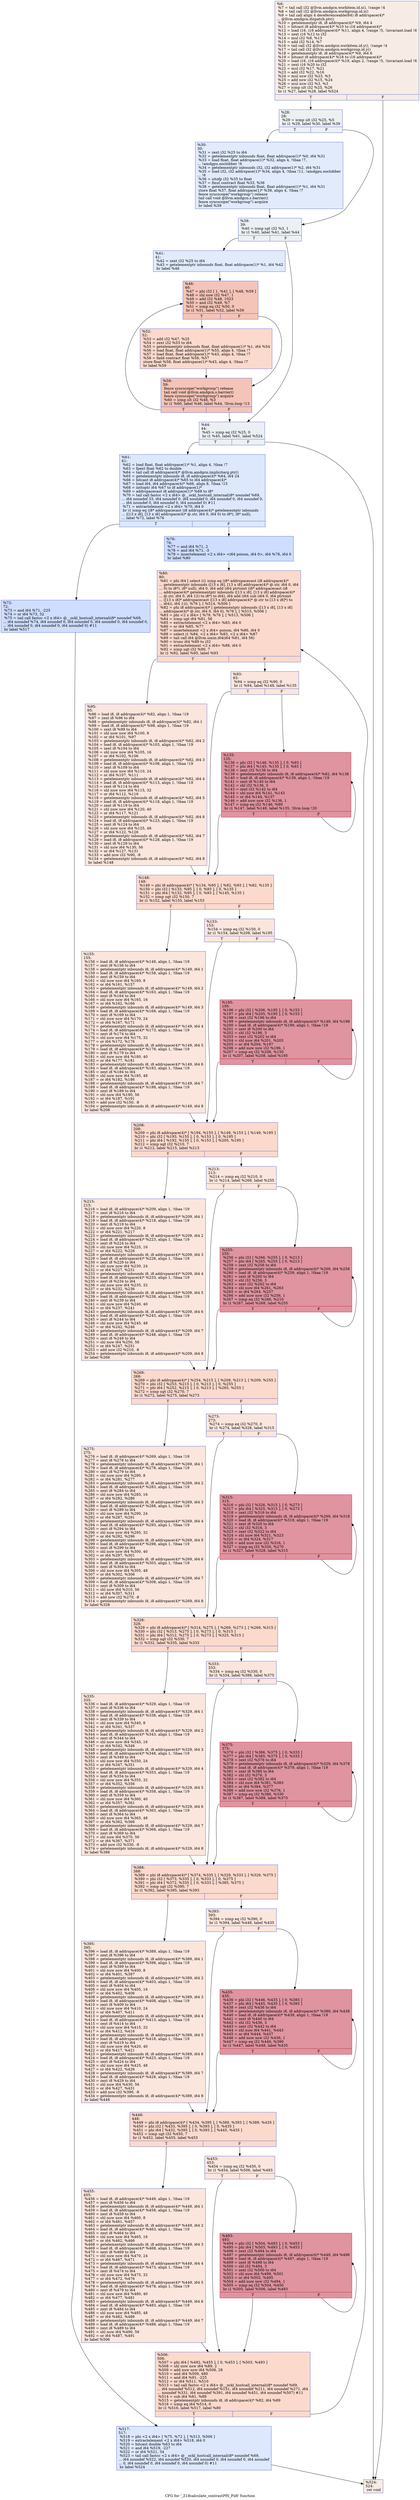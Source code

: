 digraph "CFG for '_Z18calculate_contrastPfS_Piifi' function" {
	label="CFG for '_Z18calculate_contrastPfS_Piifi' function";

	Node0x473a290 [shape=record,color="#3d50c3ff", style=filled, fillcolor="#ecd3c570",label="{%6:\l  %7 = tail call i32 @llvm.amdgcn.workitem.id.x(), !range !4\l  %8 = tail call i32 @llvm.amdgcn.workgroup.id.x()\l  %9 = tail call align 4 dereferenceable(64) i8 addrspace(4)*\l... @llvm.amdgcn.dispatch.ptr()\l  %10 = getelementptr i8, i8 addrspace(4)* %9, i64 4\l  %11 = bitcast i8 addrspace(4)* %10 to i16 addrspace(4)*\l  %12 = load i16, i16 addrspace(4)* %11, align 4, !range !5, !invariant.load !6\l  %13 = zext i16 %12 to i32\l  %14 = mul i32 %8, %13\l  %15 = add i32 %14, %7\l  %16 = tail call i32 @llvm.amdgcn.workitem.id.y(), !range !4\l  %17 = tail call i32 @llvm.amdgcn.workgroup.id.y()\l  %18 = getelementptr i8, i8 addrspace(4)* %9, i64 6\l  %19 = bitcast i8 addrspace(4)* %18 to i16 addrspace(4)*\l  %20 = load i16, i16 addrspace(4)* %19, align 2, !range !5, !invariant.load !6\l  %21 = zext i16 %20 to i32\l  %22 = mul i32 %17, %21\l  %23 = add i32 %22, %16\l  %24 = mul nsw i32 %23, %3\l  %25 = add nsw i32 %15, %24\l  %26 = mul nsw i32 %3, %3\l  %27 = icmp ult i32 %25, %26\l  br i1 %27, label %28, label %524\l|{<s0>T|<s1>F}}"];
	Node0x473a290:s0 -> Node0x473dd50;
	Node0x473a290:s1 -> Node0x473dde0;
	Node0x473dd50 [shape=record,color="#3d50c3ff", style=filled, fillcolor="#d6dce470",label="{%28:\l28:                                               \l  %29 = icmp ult i32 %25, %5\l  br i1 %29, label %30, label %39\l|{<s0>T|<s1>F}}"];
	Node0x473dd50:s0 -> Node0x473dfb0;
	Node0x473dd50:s1 -> Node0x473e000;
	Node0x473dfb0 [shape=record,color="#3d50c3ff", style=filled, fillcolor="#bbd1f870",label="{%30:\l30:                                               \l  %31 = zext i32 %25 to i64\l  %32 = getelementptr inbounds float, float addrspace(1)* %0, i64 %31\l  %33 = load float, float addrspace(1)* %32, align 4, !tbaa !7,\l... !amdgpu.noclobber !6\l  %34 = getelementptr inbounds i32, i32 addrspace(1)* %2, i64 %31\l  %35 = load i32, i32 addrspace(1)* %34, align 4, !tbaa !11, !amdgpu.noclobber\l... !6\l  %36 = sitofp i32 %35 to float\l  %37 = fmul contract float %33, %36\l  %38 = getelementptr inbounds float, float addrspace(1)* %1, i64 %31\l  store float %37, float addrspace(1)* %38, align 4, !tbaa !7\l  fence syncscope(\"workgroup\") release\l  tail call void @llvm.amdgcn.s.barrier()\l  fence syncscope(\"workgroup\") acquire\l  br label %39\l}"];
	Node0x473dfb0 -> Node0x473e000;
	Node0x473e000 [shape=record,color="#3d50c3ff", style=filled, fillcolor="#d6dce470",label="{%39:\l39:                                               \l  %40 = icmp sgt i32 %3, 1\l  br i1 %40, label %41, label %44\l|{<s0>T|<s1>F}}"];
	Node0x473e000:s0 -> Node0x473f400;
	Node0x473e000:s1 -> Node0x473f450;
	Node0x473f400 [shape=record,color="#3d50c3ff", style=filled, fillcolor="#bbd1f870",label="{%41:\l41:                                               \l  %42 = zext i32 %25 to i64\l  %43 = getelementptr inbounds float, float addrspace(1)* %1, i64 %42\l  br label %46\l}"];
	Node0x473f400 -> Node0x473f6a0;
	Node0x473f450 [shape=record,color="#3d50c3ff", style=filled, fillcolor="#d6dce470",label="{%44:\l44:                                               \l  %45 = icmp eq i32 %25, 0\l  br i1 %45, label %61, label %524\l|{<s0>T|<s1>F}}"];
	Node0x473f450:s0 -> Node0x473f820;
	Node0x473f450:s1 -> Node0x473dde0;
	Node0x473f6a0 [shape=record,color="#3d50c3ff", style=filled, fillcolor="#e97a5f70",label="{%46:\l46:                                               \l  %47 = phi i32 [ 1, %41 ], [ %48, %59 ]\l  %48 = shl nsw i32 %47, 1\l  %49 = add i32 %48, 1023\l  %50 = and i32 %49, %7\l  %51 = icmp eq i32 %50, 0\l  br i1 %51, label %52, label %59\l|{<s0>T|<s1>F}}"];
	Node0x473f6a0:s0 -> Node0x473fcd0;
	Node0x473f6a0:s1 -> Node0x473f950;
	Node0x473fcd0 [shape=record,color="#3d50c3ff", style=filled, fillcolor="#f7ac8e70",label="{%52:\l52:                                               \l  %53 = add i32 %47, %25\l  %54 = zext i32 %53 to i64\l  %55 = getelementptr inbounds float, float addrspace(1)* %1, i64 %54\l  %56 = load float, float addrspace(1)* %55, align 4, !tbaa !7\l  %57 = load float, float addrspace(1)* %43, align 4, !tbaa !7\l  %58 = fadd contract float %56, %57\l  store float %58, float addrspace(1)* %43, align 4, !tbaa !7\l  br label %59\l}"];
	Node0x473fcd0 -> Node0x473f950;
	Node0x473f950 [shape=record,color="#3d50c3ff", style=filled, fillcolor="#e97a5f70",label="{%59:\l59:                                               \l  fence syncscope(\"workgroup\") release\l  tail call void @llvm.amdgcn.s.barrier()\l  fence syncscope(\"workgroup\") acquire\l  %60 = icmp slt i32 %48, %3\l  br i1 %60, label %46, label %44, !llvm.loop !13\l|{<s0>T|<s1>F}}"];
	Node0x473f950:s0 -> Node0x473f6a0;
	Node0x473f950:s1 -> Node0x473f450;
	Node0x473f820 [shape=record,color="#3d50c3ff", style=filled, fillcolor="#b2ccfb70",label="{%61:\l61:                                               \l  %62 = load float, float addrspace(1)* %1, align 4, !tbaa !7\l  %63 = fpext float %62 to double\l  %64 = tail call i8 addrspace(4)* @llvm.amdgcn.implicitarg.ptr()\l  %65 = getelementptr inbounds i8, i8 addrspace(4)* %64, i64 24\l  %66 = bitcast i8 addrspace(4)* %65 to i64 addrspace(4)*\l  %67 = load i64, i64 addrspace(4)* %66, align 8, !tbaa !15\l  %68 = inttoptr i64 %67 to i8 addrspace(1)*\l  %69 = addrspacecast i8 addrspace(1)* %68 to i8*\l  %70 = tail call fastcc \<2 x i64\> @__ockl_hostcall_internal(i8* noundef %69,\l... i64 noundef 33, i64 noundef 0, i64 noundef 0, i64 noundef 0, i64 noundef 0,\l... i64 noundef 0, i64 noundef 0, i64 noundef 0) #11\l  %71 = extractelement \<2 x i64\> %70, i64 0\l  br i1 icmp eq (i8* addrspacecast (i8 addrspace(4)* getelementptr inbounds\l... ([13 x i8], [13 x i8] addrspace(4)* @.str, i64 0, i64 0) to i8*), i8* null),\l... label %72, label %76\l|{<s0>T|<s1>F}}"];
	Node0x473f820:s0 -> Node0x4741680;
	Node0x473f820:s1 -> Node0x4742070;
	Node0x4741680 [shape=record,color="#3d50c3ff", style=filled, fillcolor="#93b5fe70",label="{%72:\l72:                                               \l  %73 = and i64 %71, -225\l  %74 = or i64 %73, 32\l  %75 = tail call fastcc \<2 x i64\> @__ockl_hostcall_internal(i8* noundef %69,\l... i64 noundef %74, i64 noundef 0, i64 noundef 0, i64 noundef 0, i64 noundef 0,\l... i64 noundef 0, i64 noundef 0, i64 noundef 0) #11\l  br label %517\l}"];
	Node0x4741680 -> Node0x4742330;
	Node0x4742070 [shape=record,color="#3d50c3ff", style=filled, fillcolor="#93b5fe70",label="{%76:\l76:                                               \l  %77 = and i64 %71, 2\l  %78 = and i64 %71, -3\l  %79 = insertelement \<2 x i64\> \<i64 poison, i64 0\>, i64 %78, i64 0\l  br label %80\l}"];
	Node0x4742070 -> Node0x4742ed0;
	Node0x4742ed0 [shape=record,color="#3d50c3ff", style=filled, fillcolor="#f7ac8e70",label="{%80:\l80:                                               \l  %81 = phi i64 [ select (i1 icmp eq (i8* addrspacecast (i8 addrspace(4)*\l... getelementptr inbounds ([13 x i8], [13 x i8] addrspace(4)* @.str, i64 0, i64\l... 0) to i8*), i8* null), i64 0, i64 add (i64 ptrtoint (i8* addrspacecast (i8\l... addrspace(4)* getelementptr inbounds ([13 x i8], [13 x i8] addrspace(4)*\l... @.str, i64 0, i64 12) to i8*) to i64), i64 add (i64 sub (i64 0, i64 ptrtoint\l... ([13 x i8]* addrspacecast ([13 x i8] addrspace(4)* @.str to [13 x i8]*) to\l... i64)), i64 1))), %76 ], [ %514, %506 ]\l  %82 = phi i8 addrspace(4)* [ getelementptr inbounds ([13 x i8], [13 x i8]\l... addrspace(4)* @.str, i64 0, i64 0), %76 ], [ %515, %506 ]\l  %83 = phi \<2 x i64\> [ %79, %76 ], [ %513, %506 ]\l  %84 = icmp ugt i64 %81, 56\l  %85 = extractelement \<2 x i64\> %83, i64 0\l  %86 = or i64 %85, %77\l  %87 = insertelement \<2 x i64\> poison, i64 %86, i64 0\l  %88 = select i1 %84, \<2 x i64\> %83, \<2 x i64\> %87\l  %89 = tail call i64 @llvm.umin.i64(i64 %81, i64 56)\l  %90 = trunc i64 %89 to i32\l  %91 = extractelement \<2 x i64\> %88, i64 0\l  %92 = icmp ugt i32 %90, 7\l  br i1 %92, label %95, label %93\l|{<s0>T|<s1>F}}"];
	Node0x4742ed0:s0 -> Node0x4743e10;
	Node0x4742ed0:s1 -> Node0x4743ea0;
	Node0x4743ea0 [shape=record,color="#3d50c3ff", style=filled, fillcolor="#f3c7b170",label="{%93:\l93:                                               \l  %94 = icmp eq i32 %90, 0\l  br i1 %94, label %148, label %135\l|{<s0>T|<s1>F}}"];
	Node0x4743ea0:s0 -> Node0x4744070;
	Node0x4743ea0:s1 -> Node0x47440c0;
	Node0x4743e10 [shape=record,color="#3d50c3ff", style=filled, fillcolor="#f3c7b170",label="{%95:\l95:                                               \l  %96 = load i8, i8 addrspace(4)* %82, align 1, !tbaa !19\l  %97 = zext i8 %96 to i64\l  %98 = getelementptr inbounds i8, i8 addrspace(4)* %82, i64 1\l  %99 = load i8, i8 addrspace(4)* %98, align 1, !tbaa !19\l  %100 = zext i8 %99 to i64\l  %101 = shl nuw nsw i64 %100, 8\l  %102 = or i64 %101, %97\l  %103 = getelementptr inbounds i8, i8 addrspace(4)* %82, i64 2\l  %104 = load i8, i8 addrspace(4)* %103, align 1, !tbaa !19\l  %105 = zext i8 %104 to i64\l  %106 = shl nuw nsw i64 %105, 16\l  %107 = or i64 %102, %106\l  %108 = getelementptr inbounds i8, i8 addrspace(4)* %82, i64 3\l  %109 = load i8, i8 addrspace(4)* %108, align 1, !tbaa !19\l  %110 = zext i8 %109 to i64\l  %111 = shl nuw nsw i64 %110, 24\l  %112 = or i64 %107, %111\l  %113 = getelementptr inbounds i8, i8 addrspace(4)* %82, i64 4\l  %114 = load i8, i8 addrspace(4)* %113, align 1, !tbaa !19\l  %115 = zext i8 %114 to i64\l  %116 = shl nuw nsw i64 %115, 32\l  %117 = or i64 %112, %116\l  %118 = getelementptr inbounds i8, i8 addrspace(4)* %82, i64 5\l  %119 = load i8, i8 addrspace(4)* %118, align 1, !tbaa !19\l  %120 = zext i8 %119 to i64\l  %121 = shl nuw nsw i64 %120, 40\l  %122 = or i64 %117, %121\l  %123 = getelementptr inbounds i8, i8 addrspace(4)* %82, i64 6\l  %124 = load i8, i8 addrspace(4)* %123, align 1, !tbaa !19\l  %125 = zext i8 %124 to i64\l  %126 = shl nuw nsw i64 %125, 48\l  %127 = or i64 %122, %126\l  %128 = getelementptr inbounds i8, i8 addrspace(4)* %82, i64 7\l  %129 = load i8, i8 addrspace(4)* %128, align 1, !tbaa !19\l  %130 = zext i8 %129 to i64\l  %131 = shl nuw i64 %130, 56\l  %132 = or i64 %127, %131\l  %133 = add nsw i32 %90, -8\l  %134 = getelementptr inbounds i8, i8 addrspace(4)* %82, i64 8\l  br label %148\l}"];
	Node0x4743e10 -> Node0x4744070;
	Node0x47440c0 [shape=record,color="#b70d28ff", style=filled, fillcolor="#b70d2870",label="{%135:\l135:                                              \l  %136 = phi i32 [ %146, %135 ], [ 0, %93 ]\l  %137 = phi i64 [ %145, %135 ], [ 0, %93 ]\l  %138 = zext i32 %136 to i64\l  %139 = getelementptr inbounds i8, i8 addrspace(4)* %82, i64 %138\l  %140 = load i8, i8 addrspace(4)* %139, align 1, !tbaa !19\l  %141 = zext i8 %140 to i64\l  %142 = shl i32 %136, 3\l  %143 = zext i32 %142 to i64\l  %144 = shl nuw i64 %141, %143\l  %145 = or i64 %144, %137\l  %146 = add nuw nsw i32 %136, 1\l  %147 = icmp eq i32 %146, %90\l  br i1 %147, label %148, label %135, !llvm.loop !20\l|{<s0>T|<s1>F}}"];
	Node0x47440c0:s0 -> Node0x4744070;
	Node0x47440c0:s1 -> Node0x47440c0;
	Node0x4744070 [shape=record,color="#3d50c3ff", style=filled, fillcolor="#f7ac8e70",label="{%148:\l148:                                              \l  %149 = phi i8 addrspace(4)* [ %134, %95 ], [ %82, %93 ], [ %82, %135 ]\l  %150 = phi i32 [ %133, %95 ], [ 0, %93 ], [ 0, %135 ]\l  %151 = phi i64 [ %132, %95 ], [ 0, %93 ], [ %145, %135 ]\l  %152 = icmp ugt i32 %150, 7\l  br i1 %152, label %155, label %153\l|{<s0>T|<s1>F}}"];
	Node0x4744070:s0 -> Node0x4746f40;
	Node0x4744070:s1 -> Node0x4746f90;
	Node0x4746f90 [shape=record,color="#3d50c3ff", style=filled, fillcolor="#f3c7b170",label="{%153:\l153:                                              \l  %154 = icmp eq i32 %150, 0\l  br i1 %154, label %208, label %195\l|{<s0>T|<s1>F}}"];
	Node0x4746f90:s0 -> Node0x4747120;
	Node0x4746f90:s1 -> Node0x4747170;
	Node0x4746f40 [shape=record,color="#3d50c3ff", style=filled, fillcolor="#f3c7b170",label="{%155:\l155:                                              \l  %156 = load i8, i8 addrspace(4)* %149, align 1, !tbaa !19\l  %157 = zext i8 %156 to i64\l  %158 = getelementptr inbounds i8, i8 addrspace(4)* %149, i64 1\l  %159 = load i8, i8 addrspace(4)* %158, align 1, !tbaa !19\l  %160 = zext i8 %159 to i64\l  %161 = shl nuw nsw i64 %160, 8\l  %162 = or i64 %161, %157\l  %163 = getelementptr inbounds i8, i8 addrspace(4)* %149, i64 2\l  %164 = load i8, i8 addrspace(4)* %163, align 1, !tbaa !19\l  %165 = zext i8 %164 to i64\l  %166 = shl nuw nsw i64 %165, 16\l  %167 = or i64 %162, %166\l  %168 = getelementptr inbounds i8, i8 addrspace(4)* %149, i64 3\l  %169 = load i8, i8 addrspace(4)* %168, align 1, !tbaa !19\l  %170 = zext i8 %169 to i64\l  %171 = shl nuw nsw i64 %170, 24\l  %172 = or i64 %167, %171\l  %173 = getelementptr inbounds i8, i8 addrspace(4)* %149, i64 4\l  %174 = load i8, i8 addrspace(4)* %173, align 1, !tbaa !19\l  %175 = zext i8 %174 to i64\l  %176 = shl nuw nsw i64 %175, 32\l  %177 = or i64 %172, %176\l  %178 = getelementptr inbounds i8, i8 addrspace(4)* %149, i64 5\l  %179 = load i8, i8 addrspace(4)* %178, align 1, !tbaa !19\l  %180 = zext i8 %179 to i64\l  %181 = shl nuw nsw i64 %180, 40\l  %182 = or i64 %177, %181\l  %183 = getelementptr inbounds i8, i8 addrspace(4)* %149, i64 6\l  %184 = load i8, i8 addrspace(4)* %183, align 1, !tbaa !19\l  %185 = zext i8 %184 to i64\l  %186 = shl nuw nsw i64 %185, 48\l  %187 = or i64 %182, %186\l  %188 = getelementptr inbounds i8, i8 addrspace(4)* %149, i64 7\l  %189 = load i8, i8 addrspace(4)* %188, align 1, !tbaa !19\l  %190 = zext i8 %189 to i64\l  %191 = shl nuw i64 %190, 56\l  %192 = or i64 %187, %191\l  %193 = add nsw i32 %150, -8\l  %194 = getelementptr inbounds i8, i8 addrspace(4)* %149, i64 8\l  br label %208\l}"];
	Node0x4746f40 -> Node0x4747120;
	Node0x4747170 [shape=record,color="#b70d28ff", style=filled, fillcolor="#b70d2870",label="{%195:\l195:                                              \l  %196 = phi i32 [ %206, %195 ], [ 0, %153 ]\l  %197 = phi i64 [ %205, %195 ], [ 0, %153 ]\l  %198 = zext i32 %196 to i64\l  %199 = getelementptr inbounds i8, i8 addrspace(4)* %149, i64 %198\l  %200 = load i8, i8 addrspace(4)* %199, align 1, !tbaa !19\l  %201 = zext i8 %200 to i64\l  %202 = shl i32 %196, 3\l  %203 = zext i32 %202 to i64\l  %204 = shl nuw i64 %201, %203\l  %205 = or i64 %204, %197\l  %206 = add nuw nsw i32 %196, 1\l  %207 = icmp eq i32 %206, %150\l  br i1 %207, label %208, label %195\l|{<s0>T|<s1>F}}"];
	Node0x4747170:s0 -> Node0x4747120;
	Node0x4747170:s1 -> Node0x4747170;
	Node0x4747120 [shape=record,color="#3d50c3ff", style=filled, fillcolor="#f7ac8e70",label="{%208:\l208:                                              \l  %209 = phi i8 addrspace(4)* [ %194, %155 ], [ %149, %153 ], [ %149, %195 ]\l  %210 = phi i32 [ %193, %155 ], [ 0, %153 ], [ 0, %195 ]\l  %211 = phi i64 [ %192, %155 ], [ 0, %153 ], [ %205, %195 ]\l  %212 = icmp ugt i32 %210, 7\l  br i1 %212, label %215, label %213\l|{<s0>T|<s1>F}}"];
	Node0x4747120:s0 -> Node0x4749230;
	Node0x4747120:s1 -> Node0x4749280;
	Node0x4749280 [shape=record,color="#3d50c3ff", style=filled, fillcolor="#f3c7b170",label="{%213:\l213:                                              \l  %214 = icmp eq i32 %210, 0\l  br i1 %214, label %268, label %255\l|{<s0>T|<s1>F}}"];
	Node0x4749280:s0 -> Node0x4749410;
	Node0x4749280:s1 -> Node0x4749460;
	Node0x4749230 [shape=record,color="#3d50c3ff", style=filled, fillcolor="#f3c7b170",label="{%215:\l215:                                              \l  %216 = load i8, i8 addrspace(4)* %209, align 1, !tbaa !19\l  %217 = zext i8 %216 to i64\l  %218 = getelementptr inbounds i8, i8 addrspace(4)* %209, i64 1\l  %219 = load i8, i8 addrspace(4)* %218, align 1, !tbaa !19\l  %220 = zext i8 %219 to i64\l  %221 = shl nuw nsw i64 %220, 8\l  %222 = or i64 %221, %217\l  %223 = getelementptr inbounds i8, i8 addrspace(4)* %209, i64 2\l  %224 = load i8, i8 addrspace(4)* %223, align 1, !tbaa !19\l  %225 = zext i8 %224 to i64\l  %226 = shl nuw nsw i64 %225, 16\l  %227 = or i64 %222, %226\l  %228 = getelementptr inbounds i8, i8 addrspace(4)* %209, i64 3\l  %229 = load i8, i8 addrspace(4)* %228, align 1, !tbaa !19\l  %230 = zext i8 %229 to i64\l  %231 = shl nuw nsw i64 %230, 24\l  %232 = or i64 %227, %231\l  %233 = getelementptr inbounds i8, i8 addrspace(4)* %209, i64 4\l  %234 = load i8, i8 addrspace(4)* %233, align 1, !tbaa !19\l  %235 = zext i8 %234 to i64\l  %236 = shl nuw nsw i64 %235, 32\l  %237 = or i64 %232, %236\l  %238 = getelementptr inbounds i8, i8 addrspace(4)* %209, i64 5\l  %239 = load i8, i8 addrspace(4)* %238, align 1, !tbaa !19\l  %240 = zext i8 %239 to i64\l  %241 = shl nuw nsw i64 %240, 40\l  %242 = or i64 %237, %241\l  %243 = getelementptr inbounds i8, i8 addrspace(4)* %209, i64 6\l  %244 = load i8, i8 addrspace(4)* %243, align 1, !tbaa !19\l  %245 = zext i8 %244 to i64\l  %246 = shl nuw nsw i64 %245, 48\l  %247 = or i64 %242, %246\l  %248 = getelementptr inbounds i8, i8 addrspace(4)* %209, i64 7\l  %249 = load i8, i8 addrspace(4)* %248, align 1, !tbaa !19\l  %250 = zext i8 %249 to i64\l  %251 = shl nuw i64 %250, 56\l  %252 = or i64 %247, %251\l  %253 = add nsw i32 %210, -8\l  %254 = getelementptr inbounds i8, i8 addrspace(4)* %209, i64 8\l  br label %268\l}"];
	Node0x4749230 -> Node0x4749410;
	Node0x4749460 [shape=record,color="#b70d28ff", style=filled, fillcolor="#b70d2870",label="{%255:\l255:                                              \l  %256 = phi i32 [ %266, %255 ], [ 0, %213 ]\l  %257 = phi i64 [ %265, %255 ], [ 0, %213 ]\l  %258 = zext i32 %256 to i64\l  %259 = getelementptr inbounds i8, i8 addrspace(4)* %209, i64 %258\l  %260 = load i8, i8 addrspace(4)* %259, align 1, !tbaa !19\l  %261 = zext i8 %260 to i64\l  %262 = shl i32 %256, 3\l  %263 = zext i32 %262 to i64\l  %264 = shl nuw i64 %261, %263\l  %265 = or i64 %264, %257\l  %266 = add nuw nsw i32 %256, 1\l  %267 = icmp eq i32 %266, %210\l  br i1 %267, label %268, label %255\l|{<s0>T|<s1>F}}"];
	Node0x4749460:s0 -> Node0x4749410;
	Node0x4749460:s1 -> Node0x4749460;
	Node0x4749410 [shape=record,color="#3d50c3ff", style=filled, fillcolor="#f7ac8e70",label="{%268:\l268:                                              \l  %269 = phi i8 addrspace(4)* [ %254, %215 ], [ %209, %213 ], [ %209, %255 ]\l  %270 = phi i32 [ %253, %215 ], [ 0, %213 ], [ 0, %255 ]\l  %271 = phi i64 [ %252, %215 ], [ 0, %213 ], [ %265, %255 ]\l  %272 = icmp ugt i32 %270, 7\l  br i1 %272, label %275, label %273\l|{<s0>T|<s1>F}}"];
	Node0x4749410:s0 -> Node0x474bc90;
	Node0x4749410:s1 -> Node0x474bce0;
	Node0x474bce0 [shape=record,color="#3d50c3ff", style=filled, fillcolor="#f3c7b170",label="{%273:\l273:                                              \l  %274 = icmp eq i32 %270, 0\l  br i1 %274, label %328, label %315\l|{<s0>T|<s1>F}}"];
	Node0x474bce0:s0 -> Node0x474be70;
	Node0x474bce0:s1 -> Node0x474bec0;
	Node0x474bc90 [shape=record,color="#3d50c3ff", style=filled, fillcolor="#f3c7b170",label="{%275:\l275:                                              \l  %276 = load i8, i8 addrspace(4)* %269, align 1, !tbaa !19\l  %277 = zext i8 %276 to i64\l  %278 = getelementptr inbounds i8, i8 addrspace(4)* %269, i64 1\l  %279 = load i8, i8 addrspace(4)* %278, align 1, !tbaa !19\l  %280 = zext i8 %279 to i64\l  %281 = shl nuw nsw i64 %280, 8\l  %282 = or i64 %281, %277\l  %283 = getelementptr inbounds i8, i8 addrspace(4)* %269, i64 2\l  %284 = load i8, i8 addrspace(4)* %283, align 1, !tbaa !19\l  %285 = zext i8 %284 to i64\l  %286 = shl nuw nsw i64 %285, 16\l  %287 = or i64 %282, %286\l  %288 = getelementptr inbounds i8, i8 addrspace(4)* %269, i64 3\l  %289 = load i8, i8 addrspace(4)* %288, align 1, !tbaa !19\l  %290 = zext i8 %289 to i64\l  %291 = shl nuw nsw i64 %290, 24\l  %292 = or i64 %287, %291\l  %293 = getelementptr inbounds i8, i8 addrspace(4)* %269, i64 4\l  %294 = load i8, i8 addrspace(4)* %293, align 1, !tbaa !19\l  %295 = zext i8 %294 to i64\l  %296 = shl nuw nsw i64 %295, 32\l  %297 = or i64 %292, %296\l  %298 = getelementptr inbounds i8, i8 addrspace(4)* %269, i64 5\l  %299 = load i8, i8 addrspace(4)* %298, align 1, !tbaa !19\l  %300 = zext i8 %299 to i64\l  %301 = shl nuw nsw i64 %300, 40\l  %302 = or i64 %297, %301\l  %303 = getelementptr inbounds i8, i8 addrspace(4)* %269, i64 6\l  %304 = load i8, i8 addrspace(4)* %303, align 1, !tbaa !19\l  %305 = zext i8 %304 to i64\l  %306 = shl nuw nsw i64 %305, 48\l  %307 = or i64 %302, %306\l  %308 = getelementptr inbounds i8, i8 addrspace(4)* %269, i64 7\l  %309 = load i8, i8 addrspace(4)* %308, align 1, !tbaa !19\l  %310 = zext i8 %309 to i64\l  %311 = shl nuw i64 %310, 56\l  %312 = or i64 %307, %311\l  %313 = add nsw i32 %270, -8\l  %314 = getelementptr inbounds i8, i8 addrspace(4)* %269, i64 8\l  br label %328\l}"];
	Node0x474bc90 -> Node0x474be70;
	Node0x474bec0 [shape=record,color="#b70d28ff", style=filled, fillcolor="#b70d2870",label="{%315:\l315:                                              \l  %316 = phi i32 [ %326, %315 ], [ 0, %273 ]\l  %317 = phi i64 [ %325, %315 ], [ 0, %273 ]\l  %318 = zext i32 %316 to i64\l  %319 = getelementptr inbounds i8, i8 addrspace(4)* %269, i64 %318\l  %320 = load i8, i8 addrspace(4)* %319, align 1, !tbaa !19\l  %321 = zext i8 %320 to i64\l  %322 = shl i32 %316, 3\l  %323 = zext i32 %322 to i64\l  %324 = shl nuw i64 %321, %323\l  %325 = or i64 %324, %317\l  %326 = add nuw nsw i32 %316, 1\l  %327 = icmp eq i32 %326, %270\l  br i1 %327, label %328, label %315\l|{<s0>T|<s1>F}}"];
	Node0x474bec0:s0 -> Node0x474be70;
	Node0x474bec0:s1 -> Node0x474bec0;
	Node0x474be70 [shape=record,color="#3d50c3ff", style=filled, fillcolor="#f7ac8e70",label="{%328:\l328:                                              \l  %329 = phi i8 addrspace(4)* [ %314, %275 ], [ %269, %273 ], [ %269, %315 ]\l  %330 = phi i32 [ %313, %275 ], [ 0, %273 ], [ 0, %315 ]\l  %331 = phi i64 [ %312, %275 ], [ 0, %273 ], [ %325, %315 ]\l  %332 = icmp ugt i32 %330, 7\l  br i1 %332, label %335, label %333\l|{<s0>T|<s1>F}}"];
	Node0x474be70:s0 -> Node0x474e8f0;
	Node0x474be70:s1 -> Node0x474e940;
	Node0x474e940 [shape=record,color="#3d50c3ff", style=filled, fillcolor="#f3c7b170",label="{%333:\l333:                                              \l  %334 = icmp eq i32 %330, 0\l  br i1 %334, label %388, label %375\l|{<s0>T|<s1>F}}"];
	Node0x474e940:s0 -> Node0x474ead0;
	Node0x474e940:s1 -> Node0x474eb20;
	Node0x474e8f0 [shape=record,color="#3d50c3ff", style=filled, fillcolor="#f3c7b170",label="{%335:\l335:                                              \l  %336 = load i8, i8 addrspace(4)* %329, align 1, !tbaa !19\l  %337 = zext i8 %336 to i64\l  %338 = getelementptr inbounds i8, i8 addrspace(4)* %329, i64 1\l  %339 = load i8, i8 addrspace(4)* %338, align 1, !tbaa !19\l  %340 = zext i8 %339 to i64\l  %341 = shl nuw nsw i64 %340, 8\l  %342 = or i64 %341, %337\l  %343 = getelementptr inbounds i8, i8 addrspace(4)* %329, i64 2\l  %344 = load i8, i8 addrspace(4)* %343, align 1, !tbaa !19\l  %345 = zext i8 %344 to i64\l  %346 = shl nuw nsw i64 %345, 16\l  %347 = or i64 %342, %346\l  %348 = getelementptr inbounds i8, i8 addrspace(4)* %329, i64 3\l  %349 = load i8, i8 addrspace(4)* %348, align 1, !tbaa !19\l  %350 = zext i8 %349 to i64\l  %351 = shl nuw nsw i64 %350, 24\l  %352 = or i64 %347, %351\l  %353 = getelementptr inbounds i8, i8 addrspace(4)* %329, i64 4\l  %354 = load i8, i8 addrspace(4)* %353, align 1, !tbaa !19\l  %355 = zext i8 %354 to i64\l  %356 = shl nuw nsw i64 %355, 32\l  %357 = or i64 %352, %356\l  %358 = getelementptr inbounds i8, i8 addrspace(4)* %329, i64 5\l  %359 = load i8, i8 addrspace(4)* %358, align 1, !tbaa !19\l  %360 = zext i8 %359 to i64\l  %361 = shl nuw nsw i64 %360, 40\l  %362 = or i64 %357, %361\l  %363 = getelementptr inbounds i8, i8 addrspace(4)* %329, i64 6\l  %364 = load i8, i8 addrspace(4)* %363, align 1, !tbaa !19\l  %365 = zext i8 %364 to i64\l  %366 = shl nuw nsw i64 %365, 48\l  %367 = or i64 %362, %366\l  %368 = getelementptr inbounds i8, i8 addrspace(4)* %329, i64 7\l  %369 = load i8, i8 addrspace(4)* %368, align 1, !tbaa !19\l  %370 = zext i8 %369 to i64\l  %371 = shl nuw i64 %370, 56\l  %372 = or i64 %367, %371\l  %373 = add nsw i32 %330, -8\l  %374 = getelementptr inbounds i8, i8 addrspace(4)* %329, i64 8\l  br label %388\l}"];
	Node0x474e8f0 -> Node0x474ead0;
	Node0x474eb20 [shape=record,color="#b70d28ff", style=filled, fillcolor="#b70d2870",label="{%375:\l375:                                              \l  %376 = phi i32 [ %386, %375 ], [ 0, %333 ]\l  %377 = phi i64 [ %385, %375 ], [ 0, %333 ]\l  %378 = zext i32 %376 to i64\l  %379 = getelementptr inbounds i8, i8 addrspace(4)* %329, i64 %378\l  %380 = load i8, i8 addrspace(4)* %379, align 1, !tbaa !19\l  %381 = zext i8 %380 to i64\l  %382 = shl i32 %376, 3\l  %383 = zext i32 %382 to i64\l  %384 = shl nuw i64 %381, %383\l  %385 = or i64 %384, %377\l  %386 = add nuw nsw i32 %376, 1\l  %387 = icmp eq i32 %386, %330\l  br i1 %387, label %388, label %375\l|{<s0>T|<s1>F}}"];
	Node0x474eb20:s0 -> Node0x474ead0;
	Node0x474eb20:s1 -> Node0x474eb20;
	Node0x474ead0 [shape=record,color="#3d50c3ff", style=filled, fillcolor="#f7ac8e70",label="{%388:\l388:                                              \l  %389 = phi i8 addrspace(4)* [ %374, %335 ], [ %329, %333 ], [ %329, %375 ]\l  %390 = phi i32 [ %373, %335 ], [ 0, %333 ], [ 0, %375 ]\l  %391 = phi i64 [ %372, %335 ], [ 0, %333 ], [ %385, %375 ]\l  %392 = icmp ugt i32 %390, 7\l  br i1 %392, label %395, label %393\l|{<s0>T|<s1>F}}"];
	Node0x474ead0:s0 -> Node0x4750b50;
	Node0x474ead0:s1 -> Node0x4750ba0;
	Node0x4750ba0 [shape=record,color="#3d50c3ff", style=filled, fillcolor="#f3c7b170",label="{%393:\l393:                                              \l  %394 = icmp eq i32 %390, 0\l  br i1 %394, label %448, label %435\l|{<s0>T|<s1>F}}"];
	Node0x4750ba0:s0 -> Node0x4750d30;
	Node0x4750ba0:s1 -> Node0x4750d80;
	Node0x4750b50 [shape=record,color="#3d50c3ff", style=filled, fillcolor="#f3c7b170",label="{%395:\l395:                                              \l  %396 = load i8, i8 addrspace(4)* %389, align 1, !tbaa !19\l  %397 = zext i8 %396 to i64\l  %398 = getelementptr inbounds i8, i8 addrspace(4)* %389, i64 1\l  %399 = load i8, i8 addrspace(4)* %398, align 1, !tbaa !19\l  %400 = zext i8 %399 to i64\l  %401 = shl nuw nsw i64 %400, 8\l  %402 = or i64 %401, %397\l  %403 = getelementptr inbounds i8, i8 addrspace(4)* %389, i64 2\l  %404 = load i8, i8 addrspace(4)* %403, align 1, !tbaa !19\l  %405 = zext i8 %404 to i64\l  %406 = shl nuw nsw i64 %405, 16\l  %407 = or i64 %402, %406\l  %408 = getelementptr inbounds i8, i8 addrspace(4)* %389, i64 3\l  %409 = load i8, i8 addrspace(4)* %408, align 1, !tbaa !19\l  %410 = zext i8 %409 to i64\l  %411 = shl nuw nsw i64 %410, 24\l  %412 = or i64 %407, %411\l  %413 = getelementptr inbounds i8, i8 addrspace(4)* %389, i64 4\l  %414 = load i8, i8 addrspace(4)* %413, align 1, !tbaa !19\l  %415 = zext i8 %414 to i64\l  %416 = shl nuw nsw i64 %415, 32\l  %417 = or i64 %412, %416\l  %418 = getelementptr inbounds i8, i8 addrspace(4)* %389, i64 5\l  %419 = load i8, i8 addrspace(4)* %418, align 1, !tbaa !19\l  %420 = zext i8 %419 to i64\l  %421 = shl nuw nsw i64 %420, 40\l  %422 = or i64 %417, %421\l  %423 = getelementptr inbounds i8, i8 addrspace(4)* %389, i64 6\l  %424 = load i8, i8 addrspace(4)* %423, align 1, !tbaa !19\l  %425 = zext i8 %424 to i64\l  %426 = shl nuw nsw i64 %425, 48\l  %427 = or i64 %422, %426\l  %428 = getelementptr inbounds i8, i8 addrspace(4)* %389, i64 7\l  %429 = load i8, i8 addrspace(4)* %428, align 1, !tbaa !19\l  %430 = zext i8 %429 to i64\l  %431 = shl nuw i64 %430, 56\l  %432 = or i64 %427, %431\l  %433 = add nsw i32 %390, -8\l  %434 = getelementptr inbounds i8, i8 addrspace(4)* %389, i64 8\l  br label %448\l}"];
	Node0x4750b50 -> Node0x4750d30;
	Node0x4750d80 [shape=record,color="#b70d28ff", style=filled, fillcolor="#b70d2870",label="{%435:\l435:                                              \l  %436 = phi i32 [ %446, %435 ], [ 0, %393 ]\l  %437 = phi i64 [ %445, %435 ], [ 0, %393 ]\l  %438 = zext i32 %436 to i64\l  %439 = getelementptr inbounds i8, i8 addrspace(4)* %389, i64 %438\l  %440 = load i8, i8 addrspace(4)* %439, align 1, !tbaa !19\l  %441 = zext i8 %440 to i64\l  %442 = shl i32 %436, 3\l  %443 = zext i32 %442 to i64\l  %444 = shl nuw i64 %441, %443\l  %445 = or i64 %444, %437\l  %446 = add nuw nsw i32 %436, 1\l  %447 = icmp eq i32 %446, %390\l  br i1 %447, label %448, label %435\l|{<s0>T|<s1>F}}"];
	Node0x4750d80:s0 -> Node0x4750d30;
	Node0x4750d80:s1 -> Node0x4750d80;
	Node0x4750d30 [shape=record,color="#3d50c3ff", style=filled, fillcolor="#f7ac8e70",label="{%448:\l448:                                              \l  %449 = phi i8 addrspace(4)* [ %434, %395 ], [ %389, %393 ], [ %389, %435 ]\l  %450 = phi i32 [ %433, %395 ], [ 0, %393 ], [ 0, %435 ]\l  %451 = phi i64 [ %432, %395 ], [ 0, %393 ], [ %445, %435 ]\l  %452 = icmp ugt i32 %450, 7\l  br i1 %452, label %455, label %453\l|{<s0>T|<s1>F}}"];
	Node0x4750d30:s0 -> Node0x47533b0;
	Node0x4750d30:s1 -> Node0x4753400;
	Node0x4753400 [shape=record,color="#3d50c3ff", style=filled, fillcolor="#f3c7b170",label="{%453:\l453:                                              \l  %454 = icmp eq i32 %450, 0\l  br i1 %454, label %506, label %493\l|{<s0>T|<s1>F}}"];
	Node0x4753400:s0 -> Node0x4743340;
	Node0x4753400:s1 -> Node0x4753590;
	Node0x47533b0 [shape=record,color="#3d50c3ff", style=filled, fillcolor="#f3c7b170",label="{%455:\l455:                                              \l  %456 = load i8, i8 addrspace(4)* %449, align 1, !tbaa !19\l  %457 = zext i8 %456 to i64\l  %458 = getelementptr inbounds i8, i8 addrspace(4)* %449, i64 1\l  %459 = load i8, i8 addrspace(4)* %458, align 1, !tbaa !19\l  %460 = zext i8 %459 to i64\l  %461 = shl nuw nsw i64 %460, 8\l  %462 = or i64 %461, %457\l  %463 = getelementptr inbounds i8, i8 addrspace(4)* %449, i64 2\l  %464 = load i8, i8 addrspace(4)* %463, align 1, !tbaa !19\l  %465 = zext i8 %464 to i64\l  %466 = shl nuw nsw i64 %465, 16\l  %467 = or i64 %462, %466\l  %468 = getelementptr inbounds i8, i8 addrspace(4)* %449, i64 3\l  %469 = load i8, i8 addrspace(4)* %468, align 1, !tbaa !19\l  %470 = zext i8 %469 to i64\l  %471 = shl nuw nsw i64 %470, 24\l  %472 = or i64 %467, %471\l  %473 = getelementptr inbounds i8, i8 addrspace(4)* %449, i64 4\l  %474 = load i8, i8 addrspace(4)* %473, align 1, !tbaa !19\l  %475 = zext i8 %474 to i64\l  %476 = shl nuw nsw i64 %475, 32\l  %477 = or i64 %472, %476\l  %478 = getelementptr inbounds i8, i8 addrspace(4)* %449, i64 5\l  %479 = load i8, i8 addrspace(4)* %478, align 1, !tbaa !19\l  %480 = zext i8 %479 to i64\l  %481 = shl nuw nsw i64 %480, 40\l  %482 = or i64 %477, %481\l  %483 = getelementptr inbounds i8, i8 addrspace(4)* %449, i64 6\l  %484 = load i8, i8 addrspace(4)* %483, align 1, !tbaa !19\l  %485 = zext i8 %484 to i64\l  %486 = shl nuw nsw i64 %485, 48\l  %487 = or i64 %482, %486\l  %488 = getelementptr inbounds i8, i8 addrspace(4)* %449, i64 7\l  %489 = load i8, i8 addrspace(4)* %488, align 1, !tbaa !19\l  %490 = zext i8 %489 to i64\l  %491 = shl nuw i64 %490, 56\l  %492 = or i64 %487, %491\l  br label %506\l}"];
	Node0x47533b0 -> Node0x4743340;
	Node0x4753590 [shape=record,color="#b70d28ff", style=filled, fillcolor="#b70d2870",label="{%493:\l493:                                              \l  %494 = phi i32 [ %504, %493 ], [ 0, %453 ]\l  %495 = phi i64 [ %503, %493 ], [ 0, %453 ]\l  %496 = zext i32 %494 to i64\l  %497 = getelementptr inbounds i8, i8 addrspace(4)* %449, i64 %496\l  %498 = load i8, i8 addrspace(4)* %497, align 1, !tbaa !19\l  %499 = zext i8 %498 to i64\l  %500 = shl i32 %494, 3\l  %501 = zext i32 %500 to i64\l  %502 = shl nuw i64 %499, %501\l  %503 = or i64 %502, %495\l  %504 = add nuw nsw i32 %494, 1\l  %505 = icmp eq i32 %504, %450\l  br i1 %505, label %506, label %493\l|{<s0>T|<s1>F}}"];
	Node0x4753590:s0 -> Node0x4743340;
	Node0x4753590:s1 -> Node0x4753590;
	Node0x4743340 [shape=record,color="#3d50c3ff", style=filled, fillcolor="#f7ac8e70",label="{%506:\l506:                                              \l  %507 = phi i64 [ %492, %455 ], [ 0, %453 ], [ %503, %493 ]\l  %508 = shl nuw nsw i64 %89, 2\l  %509 = add nuw nsw i64 %508, 28\l  %510 = and i64 %509, 480\l  %511 = and i64 %91, -225\l  %512 = or i64 %511, %510\l  %513 = tail call fastcc \<2 x i64\> @__ockl_hostcall_internal(i8* noundef %69,\l... i64 noundef %512, i64 noundef %151, i64 noundef %211, i64 noundef %271, i64\l... noundef %331, i64 noundef %391, i64 noundef %451, i64 noundef %507) #11\l  %514 = sub i64 %81, %89\l  %515 = getelementptr inbounds i8, i8 addrspace(4)* %82, i64 %89\l  %516 = icmp eq i64 %514, 0\l  br i1 %516, label %517, label %80\l|{<s0>T|<s1>F}}"];
	Node0x4743340:s0 -> Node0x4742330;
	Node0x4743340:s1 -> Node0x4742ed0;
	Node0x4742330 [shape=record,color="#3d50c3ff", style=filled, fillcolor="#b2ccfb70",label="{%517:\l517:                                              \l  %518 = phi \<2 x i64\> [ %75, %72 ], [ %513, %506 ]\l  %519 = extractelement \<2 x i64\> %518, i64 0\l  %520 = bitcast double %63 to i64\l  %521 = and i64 %519, -227\l  %522 = or i64 %521, 34\l  %523 = tail call fastcc \<2 x i64\> @__ockl_hostcall_internal(i8* noundef %69,\l... i64 noundef %522, i64 noundef %520, i64 noundef 0, i64 noundef 0, i64 noundef\l... 0, i64 noundef 0, i64 noundef 0, i64 noundef 0) #11\l  br label %524\l}"];
	Node0x4742330 -> Node0x473dde0;
	Node0x473dde0 [shape=record,color="#3d50c3ff", style=filled, fillcolor="#ecd3c570",label="{%524:\l524:                                              \l  ret void\l}"];
}
